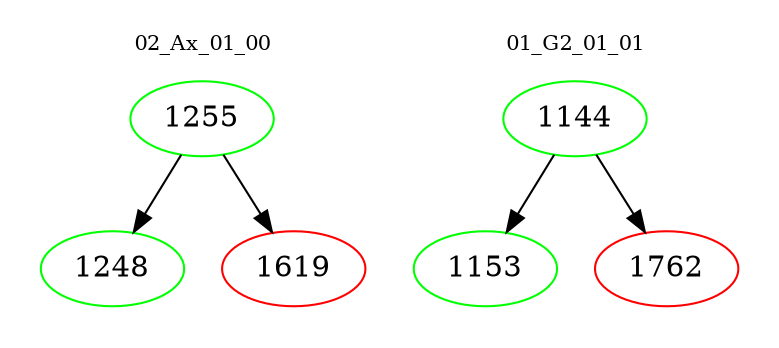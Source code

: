 digraph{
subgraph cluster_0 {
color = white
label = "02_Ax_01_00";
fontsize=10;
T0_1255 [label="1255", color="green"]
T0_1255 -> T0_1248 [color="black"]
T0_1248 [label="1248", color="green"]
T0_1255 -> T0_1619 [color="black"]
T0_1619 [label="1619", color="red"]
}
subgraph cluster_1 {
color = white
label = "01_G2_01_01";
fontsize=10;
T1_1144 [label="1144", color="green"]
T1_1144 -> T1_1153 [color="black"]
T1_1153 [label="1153", color="green"]
T1_1144 -> T1_1762 [color="black"]
T1_1762 [label="1762", color="red"]
}
}
